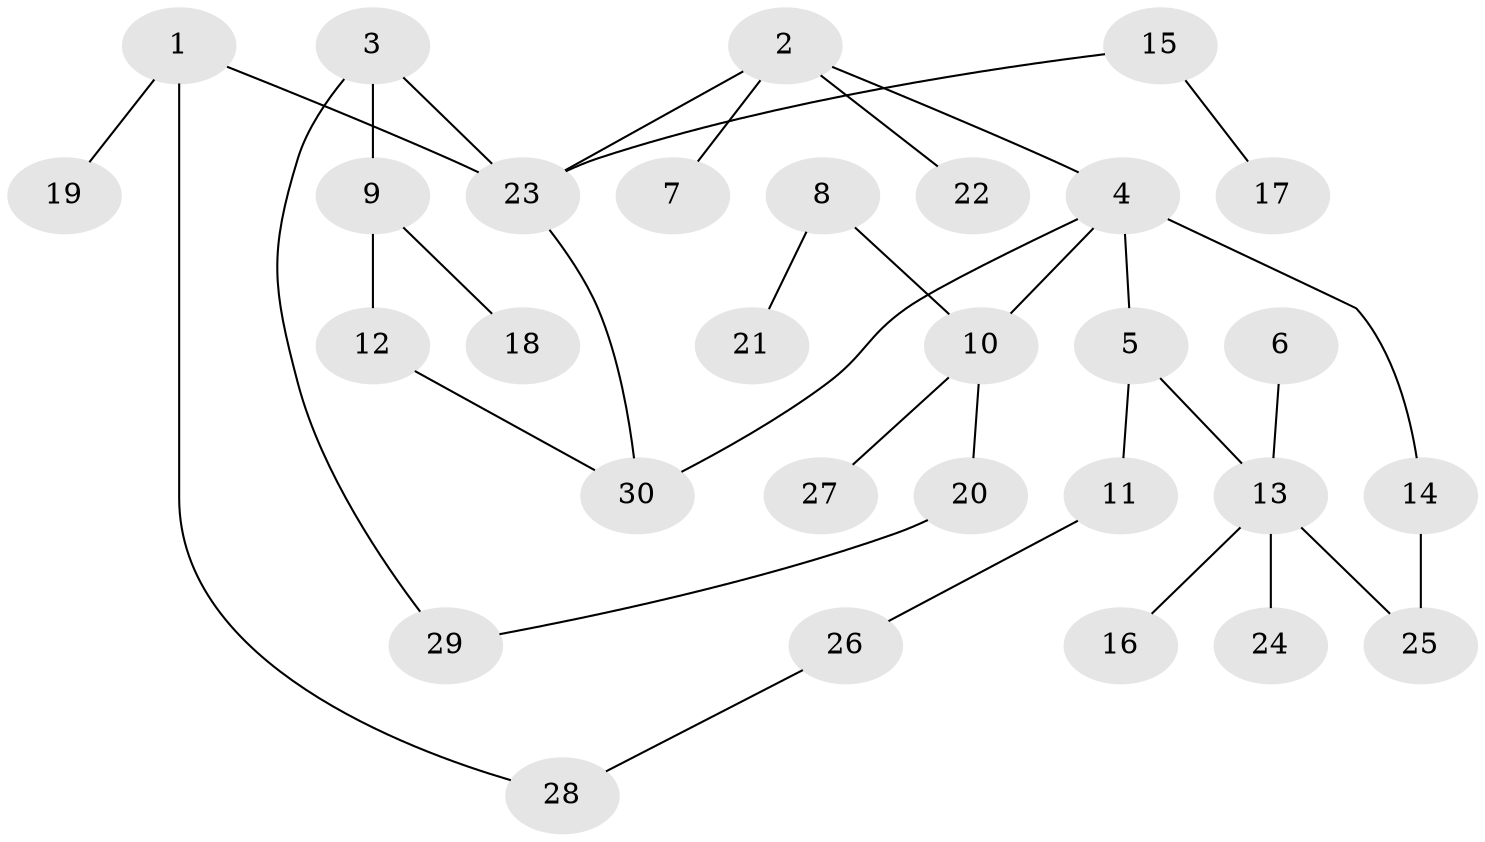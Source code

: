 // original degree distribution, {3: 0.18333333333333332, 6: 0.03333333333333333, 2: 0.31666666666666665, 4: 0.08333333333333333, 5: 0.016666666666666666, 1: 0.36666666666666664}
// Generated by graph-tools (version 1.1) at 2025/01/03/09/25 03:01:05]
// undirected, 30 vertices, 34 edges
graph export_dot {
graph [start="1"]
  node [color=gray90,style=filled];
  1;
  2;
  3;
  4;
  5;
  6;
  7;
  8;
  9;
  10;
  11;
  12;
  13;
  14;
  15;
  16;
  17;
  18;
  19;
  20;
  21;
  22;
  23;
  24;
  25;
  26;
  27;
  28;
  29;
  30;
  1 -- 19 [weight=1.0];
  1 -- 23 [weight=1.0];
  1 -- 28 [weight=1.0];
  2 -- 4 [weight=1.0];
  2 -- 7 [weight=1.0];
  2 -- 22 [weight=1.0];
  2 -- 23 [weight=1.0];
  3 -- 9 [weight=1.0];
  3 -- 23 [weight=1.0];
  3 -- 29 [weight=1.0];
  4 -- 5 [weight=1.0];
  4 -- 10 [weight=1.0];
  4 -- 14 [weight=1.0];
  4 -- 30 [weight=1.0];
  5 -- 11 [weight=1.0];
  5 -- 13 [weight=1.0];
  6 -- 13 [weight=1.0];
  8 -- 10 [weight=1.0];
  8 -- 21 [weight=1.0];
  9 -- 12 [weight=1.0];
  9 -- 18 [weight=1.0];
  10 -- 20 [weight=1.0];
  10 -- 27 [weight=1.0];
  11 -- 26 [weight=1.0];
  12 -- 30 [weight=1.0];
  13 -- 16 [weight=1.0];
  13 -- 24 [weight=1.0];
  13 -- 25 [weight=1.0];
  14 -- 25 [weight=1.0];
  15 -- 17 [weight=1.0];
  15 -- 23 [weight=1.0];
  20 -- 29 [weight=1.0];
  23 -- 30 [weight=1.0];
  26 -- 28 [weight=1.0];
}
